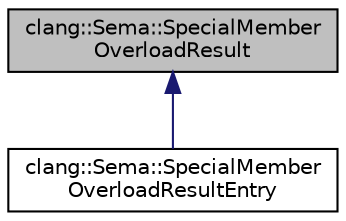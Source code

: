 digraph "clang::Sema::SpecialMemberOverloadResult"
{
 // LATEX_PDF_SIZE
  bgcolor="transparent";
  edge [fontname="Helvetica",fontsize="10",labelfontname="Helvetica",labelfontsize="10"];
  node [fontname="Helvetica",fontsize="10",shape=record];
  Node1 [label="clang::Sema::SpecialMember\lOverloadResult",height=0.2,width=0.4,color="black", fillcolor="grey75", style="filled", fontcolor="black",tooltip="SpecialMemberOverloadResult - The overloading result for a special member function."];
  Node1 -> Node2 [dir="back",color="midnightblue",fontsize="10",style="solid",fontname="Helvetica"];
  Node2 [label="clang::Sema::SpecialMember\lOverloadResultEntry",height=0.2,width=0.4,color="black",URL="$classclang_1_1Sema_1_1SpecialMemberOverloadResultEntry.html",tooltip=" "];
}
